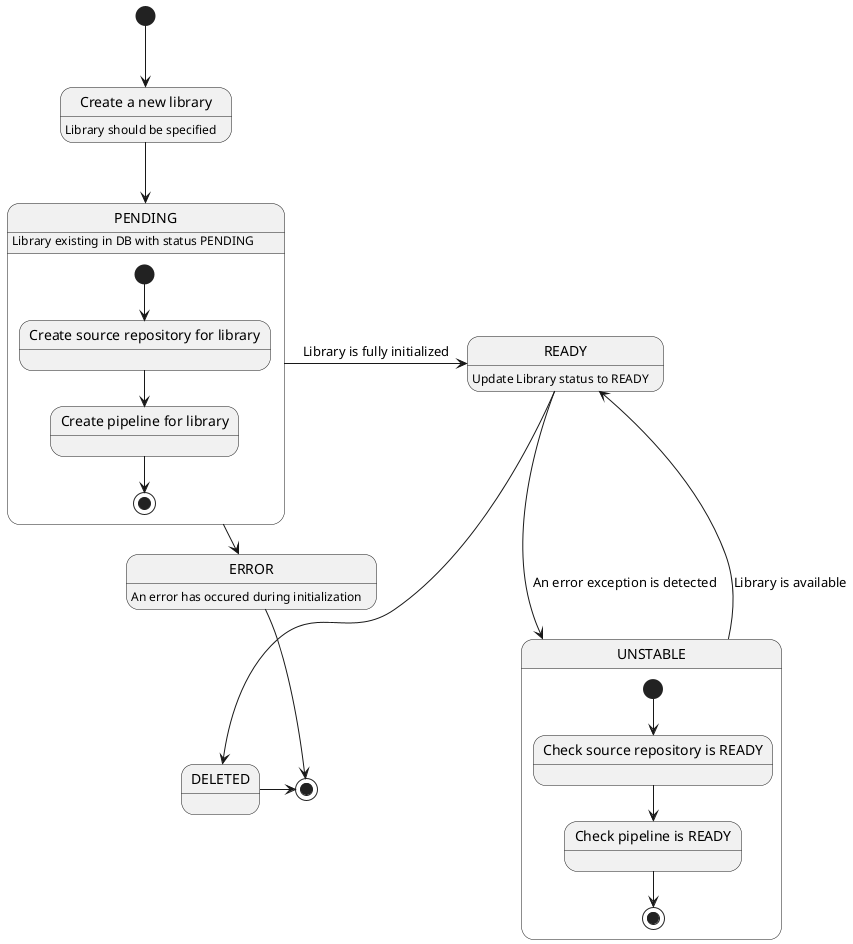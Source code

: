 @startuml
state "Create a new library" as insertLibrary : Library should be specified
[*] --> insertLibrary
insertLibrary --> PENDING
PENDING : Library existing in DB with status PENDING
ERROR : An error has occured during initialization
state PENDING {
    state "Create source repository for library" as createRepository
    state "Create pipeline for library" as createPipeline
    [*] --> createRepository
    createRepository --> createPipeline
    createPipeline --> [*]
}
ERROR -> [*]
PENDING -> READY : Library is fully initialized
PENDING -> ERROR
READY : Update Library status to READY
READY --> UNSTABLE : An error exception is detected
state UNSTABLE {
    state "Check source repository is READY" as checkRepository
    state "Check pipeline is READY" as checkPipeline
    [*] --> checkRepository
    checkRepository --> checkPipeline
    checkPipeline --> [*]
}
UNSTABLE -> READY : Library is available
READY --> DELETED
DELETED -> [*]

@enduml
